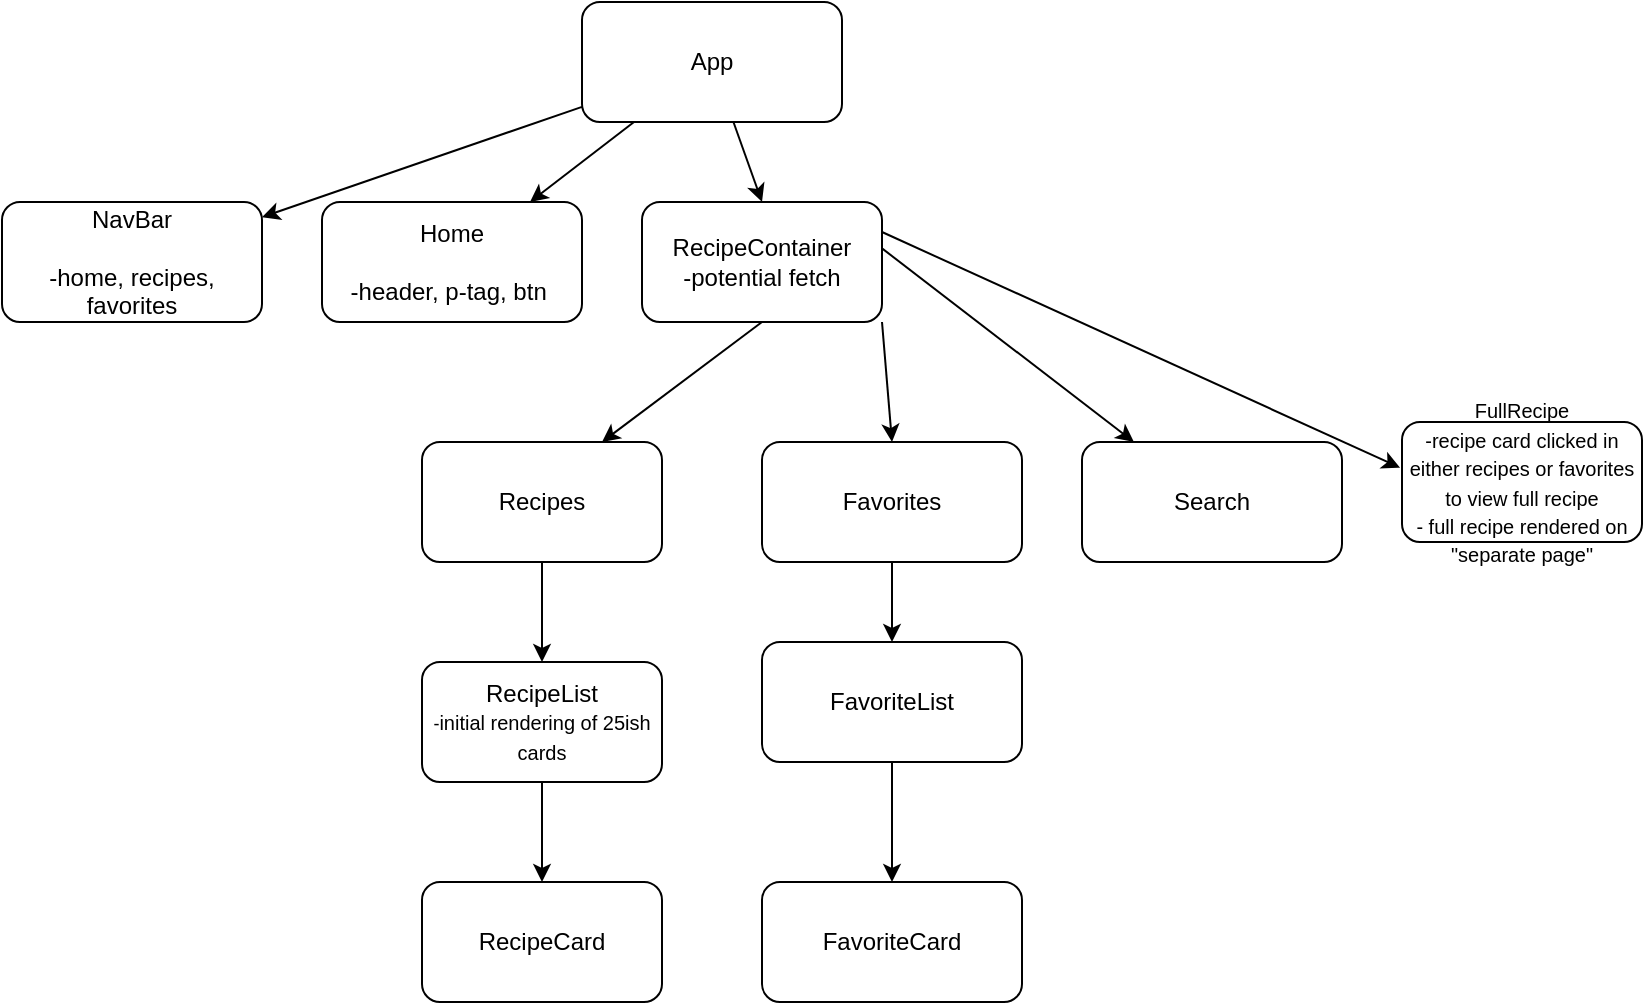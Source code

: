 <mxfile>
    <diagram id="uNyjnKu4HNoRyHo5nHWr" name="Page-1">
        <mxGraphModel dx="1065" dy="780" grid="1" gridSize="10" guides="1" tooltips="1" connect="1" arrows="1" fold="1" page="1" pageScale="1" pageWidth="850" pageHeight="1100" math="0" shadow="0">
            <root>
                <mxCell id="0"/>
                <mxCell id="1" parent="0"/>
                <mxCell id="4" value="" style="edgeStyle=none;html=1;" edge="1" parent="1" source="2" target="3">
                    <mxGeometry relative="1" as="geometry"/>
                </mxCell>
                <mxCell id="6" value="" style="edgeStyle=none;html=1;" edge="1" parent="1" source="2" target="5">
                    <mxGeometry relative="1" as="geometry"/>
                </mxCell>
                <mxCell id="16" value="" style="edgeStyle=none;html=1;exitX=0.992;exitY=0.374;exitDx=0;exitDy=0;exitPerimeter=0;" edge="1" parent="1" source="18" target="15">
                    <mxGeometry relative="1" as="geometry"/>
                </mxCell>
                <mxCell id="17" style="edgeStyle=none;html=1;entryX=0.5;entryY=0;entryDx=0;entryDy=0;" edge="1" parent="1" source="2" target="18">
                    <mxGeometry relative="1" as="geometry">
                        <mxPoint x="350" y="280" as="targetPoint"/>
                    </mxGeometry>
                </mxCell>
                <mxCell id="2" value="App" style="rounded=1;whiteSpace=wrap;html=1;" vertex="1" parent="1">
                    <mxGeometry x="310" y="160" width="130" height="60" as="geometry"/>
                </mxCell>
                <mxCell id="3" value="NavBar&lt;br&gt;&lt;br&gt;-home, recipes, favorites" style="rounded=1;whiteSpace=wrap;html=1;" vertex="1" parent="1">
                    <mxGeometry x="20" y="260" width="130" height="60" as="geometry"/>
                </mxCell>
                <mxCell id="5" value="Home&lt;br&gt;&lt;br&gt;-header, p-tag, btn&amp;nbsp;" style="rounded=1;whiteSpace=wrap;html=1;" vertex="1" parent="1">
                    <mxGeometry x="180" y="260" width="130" height="60" as="geometry"/>
                </mxCell>
                <mxCell id="12" value="" style="edgeStyle=none;html=1;" edge="1" parent="1" source="8" target="11">
                    <mxGeometry relative="1" as="geometry"/>
                </mxCell>
                <mxCell id="8" value="Recipes" style="rounded=1;whiteSpace=wrap;html=1;" vertex="1" parent="1">
                    <mxGeometry x="230" y="380" width="120" height="60" as="geometry"/>
                </mxCell>
                <mxCell id="22" value="" style="edgeStyle=none;html=1;" edge="1" parent="1" source="9" target="21">
                    <mxGeometry relative="1" as="geometry"/>
                </mxCell>
                <mxCell id="9" value="Favorites" style="rounded=1;whiteSpace=wrap;html=1;" vertex="1" parent="1">
                    <mxGeometry x="400" y="380" width="130" height="60" as="geometry"/>
                </mxCell>
                <mxCell id="14" value="" style="edgeStyle=none;html=1;" edge="1" parent="1" source="11" target="13">
                    <mxGeometry relative="1" as="geometry"/>
                </mxCell>
                <mxCell id="11" value="RecipeList&lt;br&gt;&lt;font style=&quot;font-size: 9px&quot;&gt;-&lt;/font&gt;&lt;font size=&quot;1&quot;&gt;initial rendering of 25ish cards&lt;/font&gt;" style="rounded=1;whiteSpace=wrap;html=1;" vertex="1" parent="1">
                    <mxGeometry x="230" y="490" width="120" height="60" as="geometry"/>
                </mxCell>
                <mxCell id="13" value="RecipeCard" style="rounded=1;whiteSpace=wrap;html=1;" vertex="1" parent="1">
                    <mxGeometry x="230" y="600" width="120" height="60" as="geometry"/>
                </mxCell>
                <mxCell id="15" value="Search" style="rounded=1;whiteSpace=wrap;html=1;" vertex="1" parent="1">
                    <mxGeometry x="560" y="380" width="130" height="60" as="geometry"/>
                </mxCell>
                <mxCell id="19" style="edgeStyle=none;html=1;exitX=0.5;exitY=1;exitDx=0;exitDy=0;entryX=0.75;entryY=0;entryDx=0;entryDy=0;" edge="1" parent="1" source="18" target="8">
                    <mxGeometry relative="1" as="geometry">
                        <mxPoint x="280" y="360" as="targetPoint"/>
                    </mxGeometry>
                </mxCell>
                <mxCell id="20" style="edgeStyle=none;html=1;exitX=1;exitY=1;exitDx=0;exitDy=0;entryX=0.5;entryY=0;entryDx=0;entryDy=0;" edge="1" parent="1" source="18" target="9">
                    <mxGeometry relative="1" as="geometry">
                        <mxPoint x="470" y="390" as="targetPoint"/>
                    </mxGeometry>
                </mxCell>
                <mxCell id="29" style="edgeStyle=none;html=1;exitX=1;exitY=0.25;exitDx=0;exitDy=0;entryX=-0.008;entryY=0.381;entryDx=0;entryDy=0;entryPerimeter=0;" edge="1" parent="1" source="18" target="25">
                    <mxGeometry relative="1" as="geometry"/>
                </mxCell>
                <mxCell id="18" value="RecipeContainer&lt;br&gt;-potential fetch" style="rounded=1;whiteSpace=wrap;html=1;" vertex="1" parent="1">
                    <mxGeometry x="340" y="260" width="120" height="60" as="geometry"/>
                </mxCell>
                <mxCell id="24" value="" style="edgeStyle=none;html=1;" edge="1" parent="1" source="21" target="23">
                    <mxGeometry relative="1" as="geometry"/>
                </mxCell>
                <mxCell id="21" value="FavoriteList" style="rounded=1;whiteSpace=wrap;html=1;" vertex="1" parent="1">
                    <mxGeometry x="400" y="480" width="130" height="60" as="geometry"/>
                </mxCell>
                <mxCell id="23" value="FavoriteCard" style="rounded=1;whiteSpace=wrap;html=1;" vertex="1" parent="1">
                    <mxGeometry x="400" y="600" width="130" height="60" as="geometry"/>
                </mxCell>
                <mxCell id="25" value="&lt;font style=&quot;font-size: 10px&quot;&gt;FullRecipe&lt;br&gt;&lt;font style=&quot;font-size: 10px&quot;&gt;-recipe card clicked in either recipes or favorites to view full recipe&lt;br&gt;- full recipe rendered on &quot;separate page&quot;&lt;/font&gt;&lt;/font&gt;" style="rounded=1;whiteSpace=wrap;html=1;" vertex="1" parent="1">
                    <mxGeometry x="720" y="370" width="120" height="60" as="geometry"/>
                </mxCell>
            </root>
        </mxGraphModel>
    </diagram>
</mxfile>
